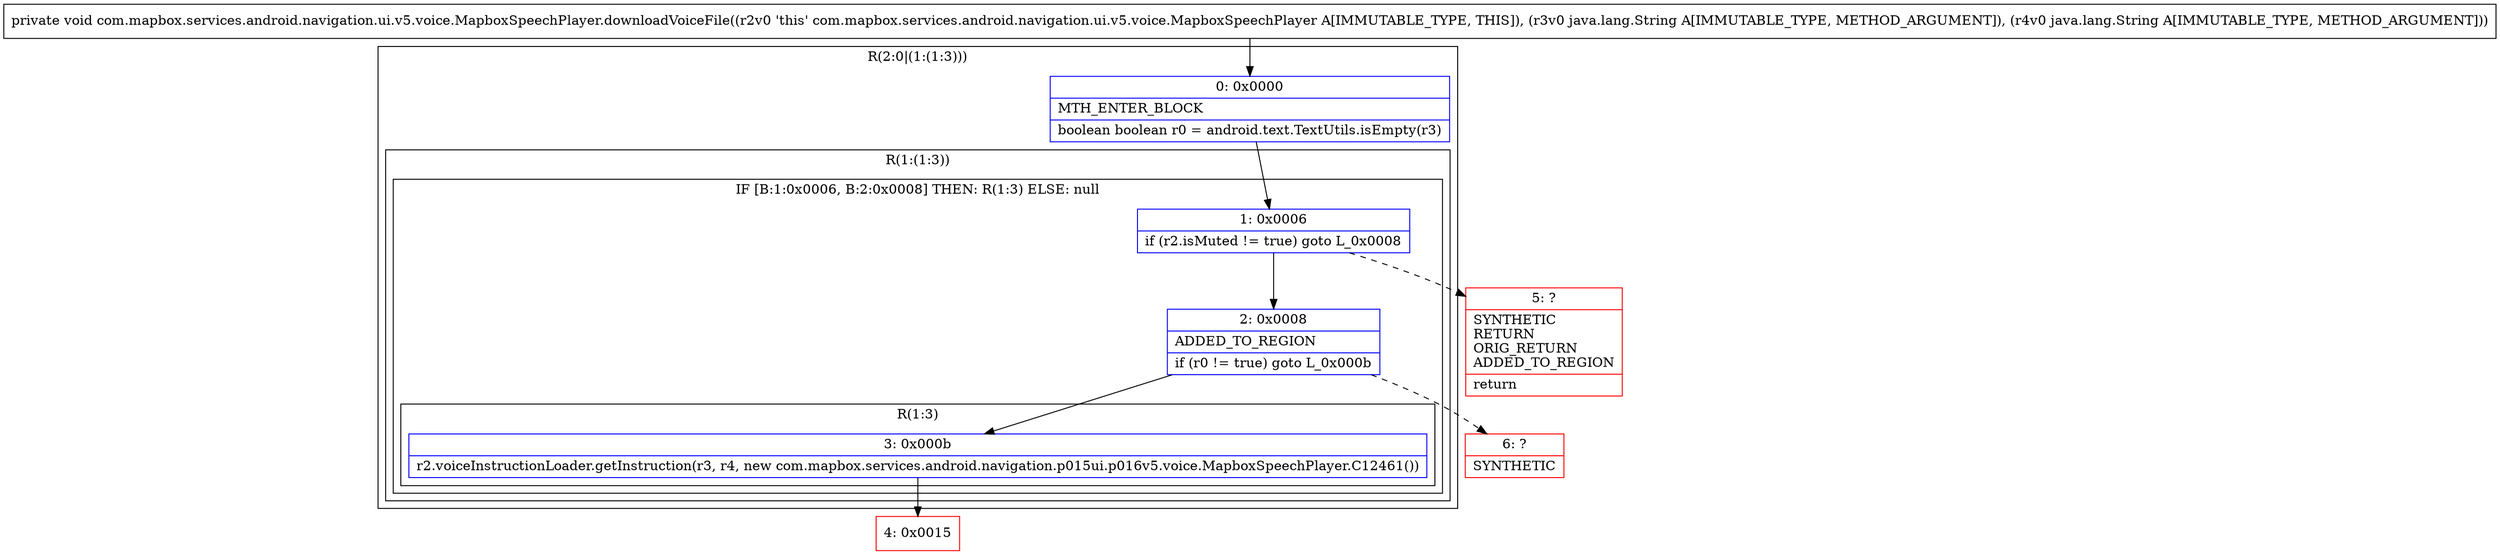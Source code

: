 digraph "CFG forcom.mapbox.services.android.navigation.ui.v5.voice.MapboxSpeechPlayer.downloadVoiceFile(Ljava\/lang\/String;Ljava\/lang\/String;)V" {
subgraph cluster_Region_890050321 {
label = "R(2:0|(1:(1:3)))";
node [shape=record,color=blue];
Node_0 [shape=record,label="{0\:\ 0x0000|MTH_ENTER_BLOCK\l|boolean boolean r0 = android.text.TextUtils.isEmpty(r3)\l}"];
subgraph cluster_Region_860545064 {
label = "R(1:(1:3))";
node [shape=record,color=blue];
subgraph cluster_IfRegion_1273206233 {
label = "IF [B:1:0x0006, B:2:0x0008] THEN: R(1:3) ELSE: null";
node [shape=record,color=blue];
Node_1 [shape=record,label="{1\:\ 0x0006|if (r2.isMuted != true) goto L_0x0008\l}"];
Node_2 [shape=record,label="{2\:\ 0x0008|ADDED_TO_REGION\l|if (r0 != true) goto L_0x000b\l}"];
subgraph cluster_Region_525004958 {
label = "R(1:3)";
node [shape=record,color=blue];
Node_3 [shape=record,label="{3\:\ 0x000b|r2.voiceInstructionLoader.getInstruction(r3, r4, new com.mapbox.services.android.navigation.p015ui.p016v5.voice.MapboxSpeechPlayer.C12461())\l}"];
}
}
}
}
Node_4 [shape=record,color=red,label="{4\:\ 0x0015}"];
Node_5 [shape=record,color=red,label="{5\:\ ?|SYNTHETIC\lRETURN\lORIG_RETURN\lADDED_TO_REGION\l|return\l}"];
Node_6 [shape=record,color=red,label="{6\:\ ?|SYNTHETIC\l}"];
MethodNode[shape=record,label="{private void com.mapbox.services.android.navigation.ui.v5.voice.MapboxSpeechPlayer.downloadVoiceFile((r2v0 'this' com.mapbox.services.android.navigation.ui.v5.voice.MapboxSpeechPlayer A[IMMUTABLE_TYPE, THIS]), (r3v0 java.lang.String A[IMMUTABLE_TYPE, METHOD_ARGUMENT]), (r4v0 java.lang.String A[IMMUTABLE_TYPE, METHOD_ARGUMENT])) }"];
MethodNode -> Node_0;
Node_0 -> Node_1;
Node_1 -> Node_2;
Node_1 -> Node_5[style=dashed];
Node_2 -> Node_3;
Node_2 -> Node_6[style=dashed];
Node_3 -> Node_4;
}

